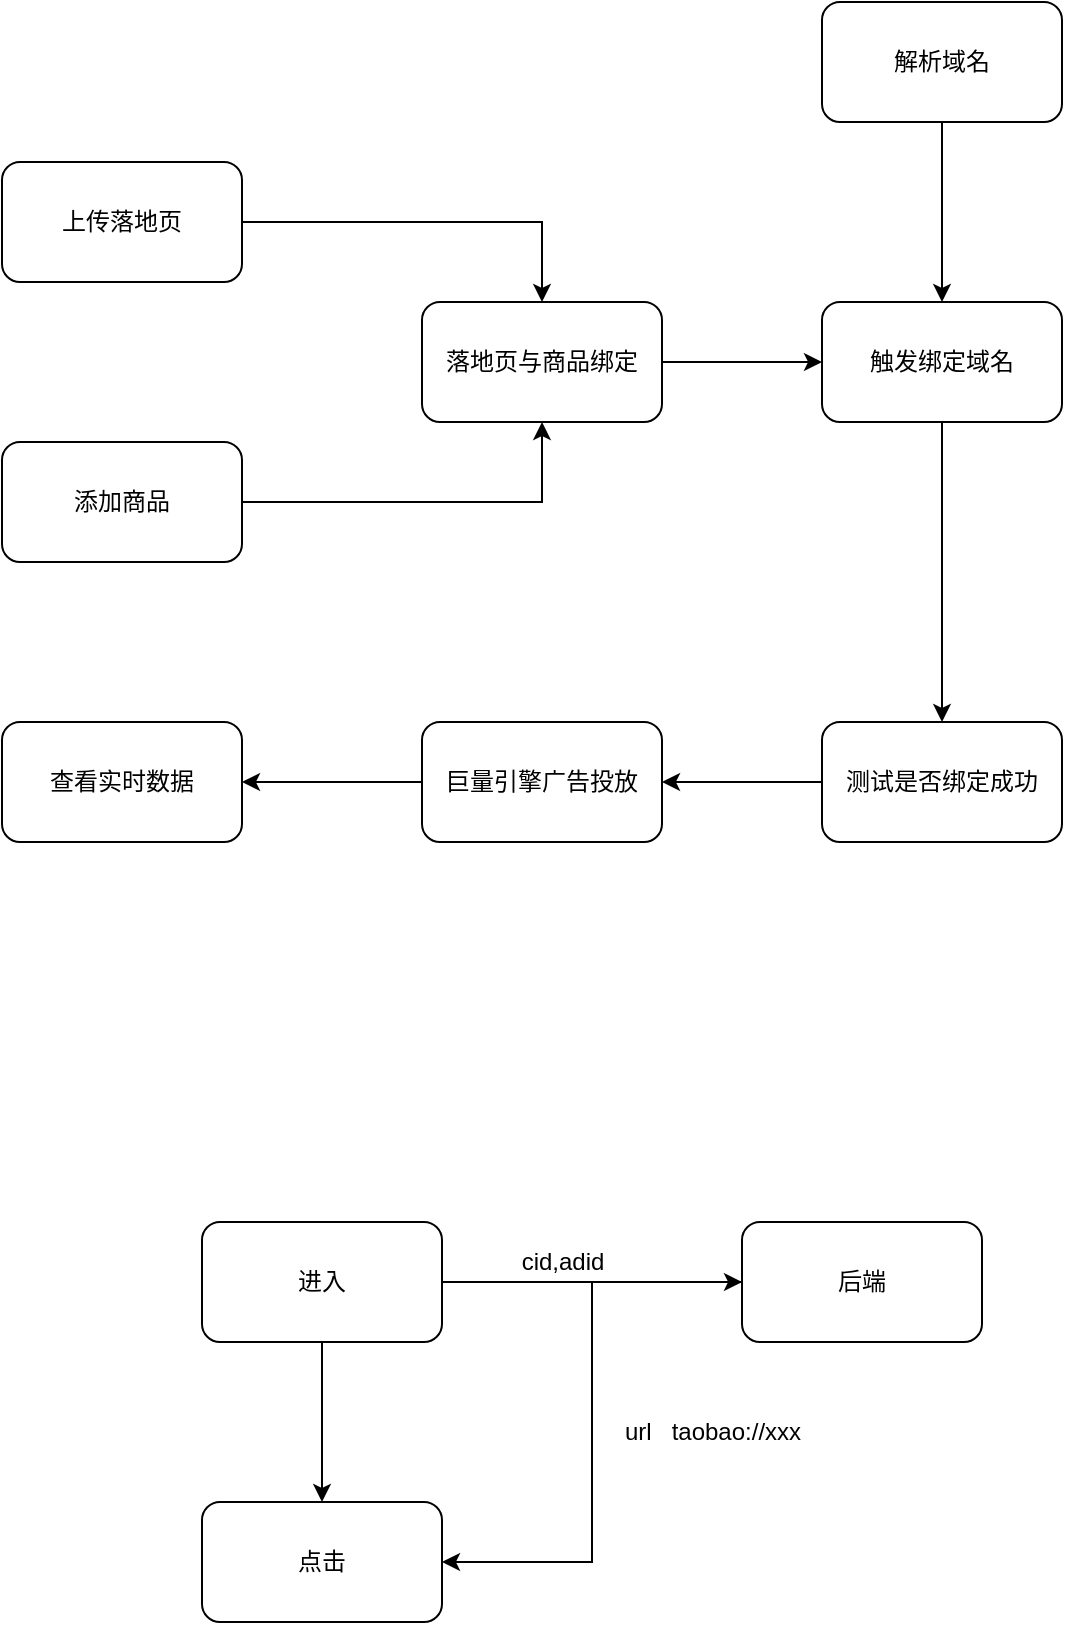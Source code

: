 <mxfile version="20.1.1" type="github">
  <diagram id="B0fqcwgeFRh-pNHlIbTc" name="第 1 页">
    <mxGraphModel dx="1422" dy="804" grid="1" gridSize="10" guides="1" tooltips="1" connect="1" arrows="1" fold="1" page="1" pageScale="1" pageWidth="827" pageHeight="1169" math="0" shadow="0">
      <root>
        <mxCell id="0" />
        <mxCell id="1" parent="0" />
        <mxCell id="0vhp0cnmIKAQySKpd1iD-15" style="edgeStyle=orthogonalEdgeStyle;rounded=0;orthogonalLoop=1;jettySize=auto;html=1;entryX=1;entryY=0.5;entryDx=0;entryDy=0;" edge="1" parent="1" source="0vhp0cnmIKAQySKpd1iD-1" target="0vhp0cnmIKAQySKpd1iD-14">
          <mxGeometry relative="1" as="geometry" />
        </mxCell>
        <mxCell id="0vhp0cnmIKAQySKpd1iD-1" value="巨量引擎广告投放" style="rounded=1;whiteSpace=wrap;html=1;" vertex="1" parent="1">
          <mxGeometry x="350" y="460" width="120" height="60" as="geometry" />
        </mxCell>
        <mxCell id="0vhp0cnmIKAQySKpd1iD-13" style="edgeStyle=orthogonalEdgeStyle;rounded=0;orthogonalLoop=1;jettySize=auto;html=1;" edge="1" parent="1" source="0vhp0cnmIKAQySKpd1iD-2" target="0vhp0cnmIKAQySKpd1iD-1">
          <mxGeometry relative="1" as="geometry" />
        </mxCell>
        <mxCell id="0vhp0cnmIKAQySKpd1iD-2" value="测试是否绑定成功" style="rounded=1;whiteSpace=wrap;html=1;" vertex="1" parent="1">
          <mxGeometry x="550" y="460" width="120" height="60" as="geometry" />
        </mxCell>
        <mxCell id="0vhp0cnmIKAQySKpd1iD-12" style="edgeStyle=orthogonalEdgeStyle;rounded=0;orthogonalLoop=1;jettySize=auto;html=1;" edge="1" parent="1" source="0vhp0cnmIKAQySKpd1iD-3" target="0vhp0cnmIKAQySKpd1iD-2">
          <mxGeometry relative="1" as="geometry" />
        </mxCell>
        <mxCell id="0vhp0cnmIKAQySKpd1iD-3" value="触发绑定域名" style="rounded=1;whiteSpace=wrap;html=1;" vertex="1" parent="1">
          <mxGeometry x="550" y="250" width="120" height="60" as="geometry" />
        </mxCell>
        <mxCell id="0vhp0cnmIKAQySKpd1iD-10" style="edgeStyle=orthogonalEdgeStyle;rounded=0;orthogonalLoop=1;jettySize=auto;html=1;entryX=0.5;entryY=0;entryDx=0;entryDy=0;" edge="1" parent="1" source="0vhp0cnmIKAQySKpd1iD-4" target="0vhp0cnmIKAQySKpd1iD-3">
          <mxGeometry relative="1" as="geometry" />
        </mxCell>
        <mxCell id="0vhp0cnmIKAQySKpd1iD-4" value="解析域名" style="rounded=1;whiteSpace=wrap;html=1;" vertex="1" parent="1">
          <mxGeometry x="550" y="100" width="120" height="60" as="geometry" />
        </mxCell>
        <mxCell id="0vhp0cnmIKAQySKpd1iD-11" style="edgeStyle=orthogonalEdgeStyle;rounded=0;orthogonalLoop=1;jettySize=auto;html=1;entryX=0;entryY=0.5;entryDx=0;entryDy=0;" edge="1" parent="1" source="0vhp0cnmIKAQySKpd1iD-5" target="0vhp0cnmIKAQySKpd1iD-3">
          <mxGeometry relative="1" as="geometry" />
        </mxCell>
        <mxCell id="0vhp0cnmIKAQySKpd1iD-5" value="落地页与商品绑定" style="rounded=1;whiteSpace=wrap;html=1;" vertex="1" parent="1">
          <mxGeometry x="350" y="250" width="120" height="60" as="geometry" />
        </mxCell>
        <mxCell id="0vhp0cnmIKAQySKpd1iD-9" style="edgeStyle=orthogonalEdgeStyle;rounded=0;orthogonalLoop=1;jettySize=auto;html=1;entryX=0.5;entryY=1;entryDx=0;entryDy=0;" edge="1" parent="1" source="0vhp0cnmIKAQySKpd1iD-6" target="0vhp0cnmIKAQySKpd1iD-5">
          <mxGeometry relative="1" as="geometry" />
        </mxCell>
        <mxCell id="0vhp0cnmIKAQySKpd1iD-6" value="添加商品" style="rounded=1;whiteSpace=wrap;html=1;" vertex="1" parent="1">
          <mxGeometry x="140" y="320" width="120" height="60" as="geometry" />
        </mxCell>
        <mxCell id="0vhp0cnmIKAQySKpd1iD-8" style="edgeStyle=orthogonalEdgeStyle;rounded=0;orthogonalLoop=1;jettySize=auto;html=1;entryX=0.5;entryY=0;entryDx=0;entryDy=0;" edge="1" parent="1" source="0vhp0cnmIKAQySKpd1iD-7" target="0vhp0cnmIKAQySKpd1iD-5">
          <mxGeometry relative="1" as="geometry" />
        </mxCell>
        <mxCell id="0vhp0cnmIKAQySKpd1iD-7" value="上传落地页" style="rounded=1;whiteSpace=wrap;html=1;" vertex="1" parent="1">
          <mxGeometry x="140" y="180" width="120" height="60" as="geometry" />
        </mxCell>
        <mxCell id="0vhp0cnmIKAQySKpd1iD-14" value="查看实时数据" style="rounded=1;whiteSpace=wrap;html=1;" vertex="1" parent="1">
          <mxGeometry x="140" y="460" width="120" height="60" as="geometry" />
        </mxCell>
        <mxCell id="0vhp0cnmIKAQySKpd1iD-18" style="edgeStyle=orthogonalEdgeStyle;rounded=0;orthogonalLoop=1;jettySize=auto;html=1;entryX=0;entryY=0.5;entryDx=0;entryDy=0;" edge="1" parent="1" source="0vhp0cnmIKAQySKpd1iD-16" target="0vhp0cnmIKAQySKpd1iD-17">
          <mxGeometry relative="1" as="geometry" />
        </mxCell>
        <mxCell id="0vhp0cnmIKAQySKpd1iD-21" value="" style="edgeStyle=orthogonalEdgeStyle;rounded=0;orthogonalLoop=1;jettySize=auto;html=1;" edge="1" parent="1" source="0vhp0cnmIKAQySKpd1iD-16" target="0vhp0cnmIKAQySKpd1iD-20">
          <mxGeometry relative="1" as="geometry" />
        </mxCell>
        <mxCell id="0vhp0cnmIKAQySKpd1iD-16" value="进入" style="rounded=1;whiteSpace=wrap;html=1;" vertex="1" parent="1">
          <mxGeometry x="240" y="710" width="120" height="60" as="geometry" />
        </mxCell>
        <mxCell id="0vhp0cnmIKAQySKpd1iD-22" style="edgeStyle=orthogonalEdgeStyle;rounded=0;orthogonalLoop=1;jettySize=auto;html=1;entryX=1;entryY=0.5;entryDx=0;entryDy=0;" edge="1" parent="1" source="0vhp0cnmIKAQySKpd1iD-17" target="0vhp0cnmIKAQySKpd1iD-20">
          <mxGeometry relative="1" as="geometry" />
        </mxCell>
        <mxCell id="0vhp0cnmIKAQySKpd1iD-17" value="后端" style="rounded=1;whiteSpace=wrap;html=1;" vertex="1" parent="1">
          <mxGeometry x="510" y="710" width="120" height="60" as="geometry" />
        </mxCell>
        <mxCell id="0vhp0cnmIKAQySKpd1iD-19" value="cid,adid" style="text;html=1;align=center;verticalAlign=middle;resizable=0;points=[];autosize=1;strokeColor=none;fillColor=none;" vertex="1" parent="1">
          <mxGeometry x="390" y="715" width="60" height="30" as="geometry" />
        </mxCell>
        <mxCell id="0vhp0cnmIKAQySKpd1iD-20" value="点击" style="whiteSpace=wrap;html=1;rounded=1;" vertex="1" parent="1">
          <mxGeometry x="240" y="850" width="120" height="60" as="geometry" />
        </mxCell>
        <mxCell id="0vhp0cnmIKAQySKpd1iD-23" value="url&amp;nbsp; &amp;nbsp;taobao://xxx" style="text;html=1;align=center;verticalAlign=middle;resizable=0;points=[];autosize=1;strokeColor=none;fillColor=none;" vertex="1" parent="1">
          <mxGeometry x="440" y="800" width="110" height="30" as="geometry" />
        </mxCell>
      </root>
    </mxGraphModel>
  </diagram>
</mxfile>
